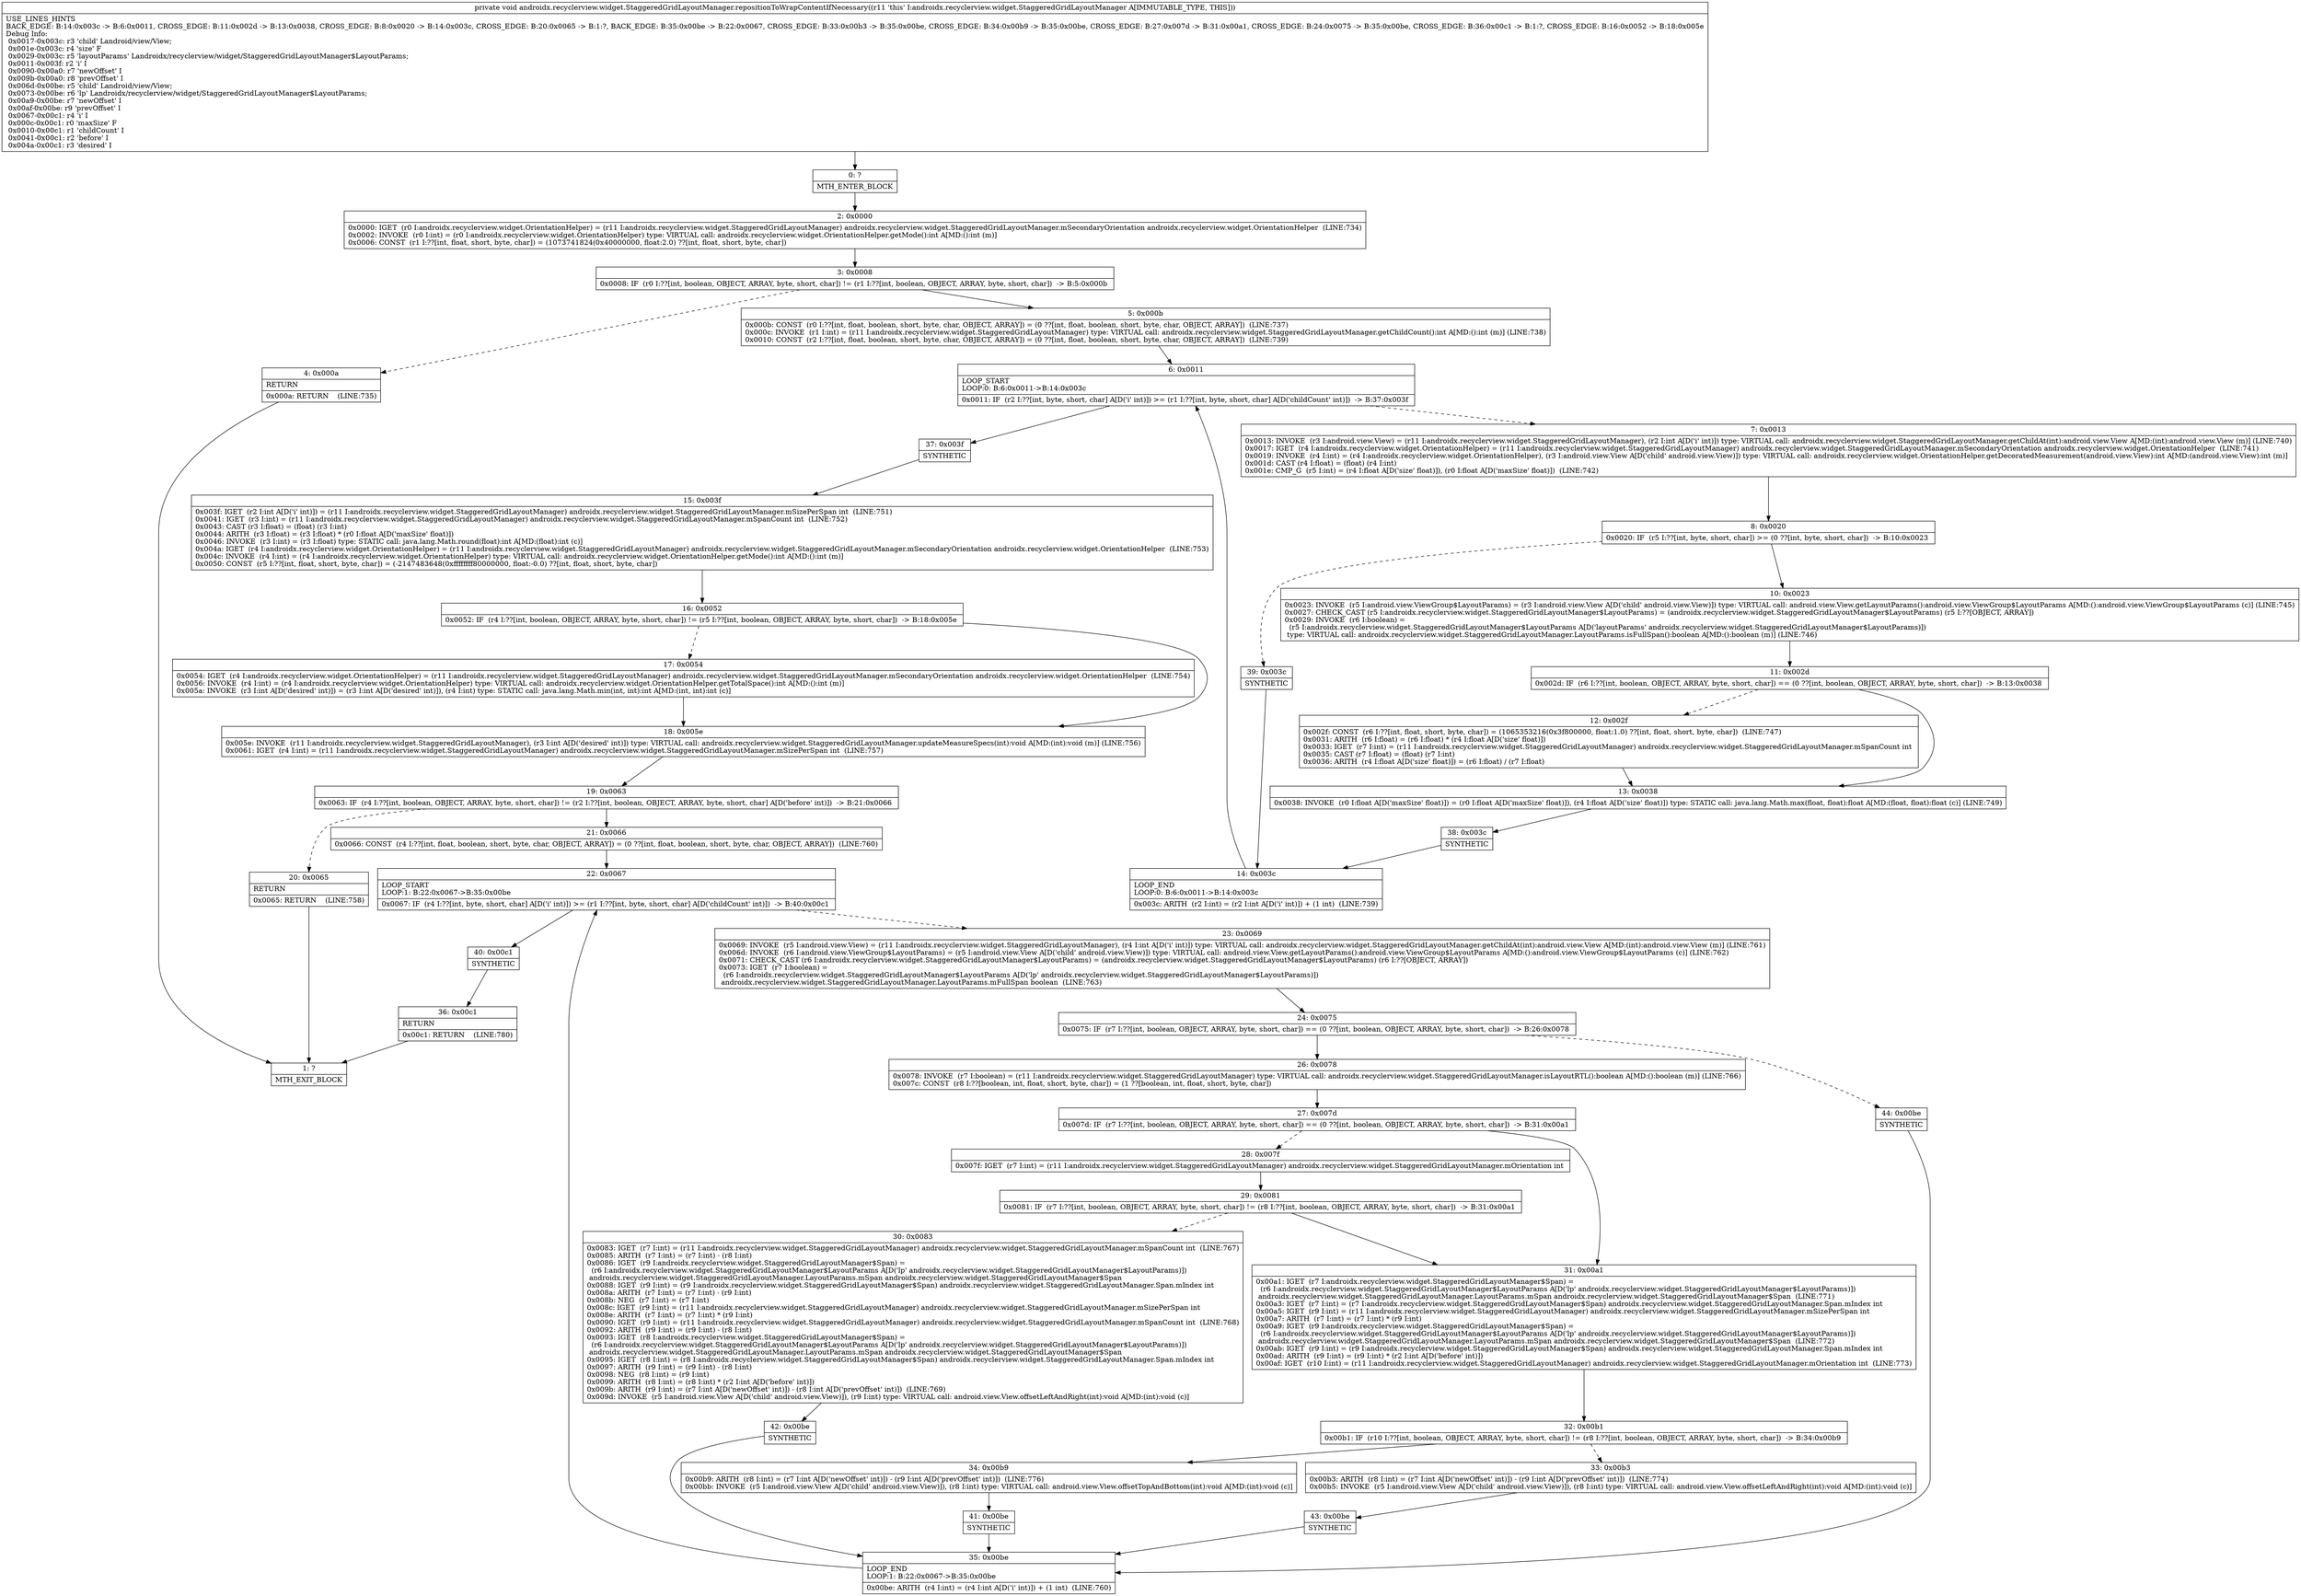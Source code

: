 digraph "CFG forandroidx.recyclerview.widget.StaggeredGridLayoutManager.repositionToWrapContentIfNecessary()V" {
Node_0 [shape=record,label="{0\:\ ?|MTH_ENTER_BLOCK\l}"];
Node_2 [shape=record,label="{2\:\ 0x0000|0x0000: IGET  (r0 I:androidx.recyclerview.widget.OrientationHelper) = (r11 I:androidx.recyclerview.widget.StaggeredGridLayoutManager) androidx.recyclerview.widget.StaggeredGridLayoutManager.mSecondaryOrientation androidx.recyclerview.widget.OrientationHelper  (LINE:734)\l0x0002: INVOKE  (r0 I:int) = (r0 I:androidx.recyclerview.widget.OrientationHelper) type: VIRTUAL call: androidx.recyclerview.widget.OrientationHelper.getMode():int A[MD:():int (m)]\l0x0006: CONST  (r1 I:??[int, float, short, byte, char]) = (1073741824(0x40000000, float:2.0) ??[int, float, short, byte, char]) \l}"];
Node_3 [shape=record,label="{3\:\ 0x0008|0x0008: IF  (r0 I:??[int, boolean, OBJECT, ARRAY, byte, short, char]) != (r1 I:??[int, boolean, OBJECT, ARRAY, byte, short, char])  \-\> B:5:0x000b \l}"];
Node_4 [shape=record,label="{4\:\ 0x000a|RETURN\l|0x000a: RETURN    (LINE:735)\l}"];
Node_1 [shape=record,label="{1\:\ ?|MTH_EXIT_BLOCK\l}"];
Node_5 [shape=record,label="{5\:\ 0x000b|0x000b: CONST  (r0 I:??[int, float, boolean, short, byte, char, OBJECT, ARRAY]) = (0 ??[int, float, boolean, short, byte, char, OBJECT, ARRAY])  (LINE:737)\l0x000c: INVOKE  (r1 I:int) = (r11 I:androidx.recyclerview.widget.StaggeredGridLayoutManager) type: VIRTUAL call: androidx.recyclerview.widget.StaggeredGridLayoutManager.getChildCount():int A[MD:():int (m)] (LINE:738)\l0x0010: CONST  (r2 I:??[int, float, boolean, short, byte, char, OBJECT, ARRAY]) = (0 ??[int, float, boolean, short, byte, char, OBJECT, ARRAY])  (LINE:739)\l}"];
Node_6 [shape=record,label="{6\:\ 0x0011|LOOP_START\lLOOP:0: B:6:0x0011\-\>B:14:0x003c\l|0x0011: IF  (r2 I:??[int, byte, short, char] A[D('i' int)]) \>= (r1 I:??[int, byte, short, char] A[D('childCount' int)])  \-\> B:37:0x003f \l}"];
Node_7 [shape=record,label="{7\:\ 0x0013|0x0013: INVOKE  (r3 I:android.view.View) = (r11 I:androidx.recyclerview.widget.StaggeredGridLayoutManager), (r2 I:int A[D('i' int)]) type: VIRTUAL call: androidx.recyclerview.widget.StaggeredGridLayoutManager.getChildAt(int):android.view.View A[MD:(int):android.view.View (m)] (LINE:740)\l0x0017: IGET  (r4 I:androidx.recyclerview.widget.OrientationHelper) = (r11 I:androidx.recyclerview.widget.StaggeredGridLayoutManager) androidx.recyclerview.widget.StaggeredGridLayoutManager.mSecondaryOrientation androidx.recyclerview.widget.OrientationHelper  (LINE:741)\l0x0019: INVOKE  (r4 I:int) = (r4 I:androidx.recyclerview.widget.OrientationHelper), (r3 I:android.view.View A[D('child' android.view.View)]) type: VIRTUAL call: androidx.recyclerview.widget.OrientationHelper.getDecoratedMeasurement(android.view.View):int A[MD:(android.view.View):int (m)]\l0x001d: CAST (r4 I:float) = (float) (r4 I:int) \l0x001e: CMP_G  (r5 I:int) = (r4 I:float A[D('size' float)]), (r0 I:float A[D('maxSize' float)])  (LINE:742)\l}"];
Node_8 [shape=record,label="{8\:\ 0x0020|0x0020: IF  (r5 I:??[int, byte, short, char]) \>= (0 ??[int, byte, short, char])  \-\> B:10:0x0023 \l}"];
Node_10 [shape=record,label="{10\:\ 0x0023|0x0023: INVOKE  (r5 I:android.view.ViewGroup$LayoutParams) = (r3 I:android.view.View A[D('child' android.view.View)]) type: VIRTUAL call: android.view.View.getLayoutParams():android.view.ViewGroup$LayoutParams A[MD:():android.view.ViewGroup$LayoutParams (c)] (LINE:745)\l0x0027: CHECK_CAST (r5 I:androidx.recyclerview.widget.StaggeredGridLayoutManager$LayoutParams) = (androidx.recyclerview.widget.StaggeredGridLayoutManager$LayoutParams) (r5 I:??[OBJECT, ARRAY]) \l0x0029: INVOKE  (r6 I:boolean) = \l  (r5 I:androidx.recyclerview.widget.StaggeredGridLayoutManager$LayoutParams A[D('layoutParams' androidx.recyclerview.widget.StaggeredGridLayoutManager$LayoutParams)])\l type: VIRTUAL call: androidx.recyclerview.widget.StaggeredGridLayoutManager.LayoutParams.isFullSpan():boolean A[MD:():boolean (m)] (LINE:746)\l}"];
Node_11 [shape=record,label="{11\:\ 0x002d|0x002d: IF  (r6 I:??[int, boolean, OBJECT, ARRAY, byte, short, char]) == (0 ??[int, boolean, OBJECT, ARRAY, byte, short, char])  \-\> B:13:0x0038 \l}"];
Node_12 [shape=record,label="{12\:\ 0x002f|0x002f: CONST  (r6 I:??[int, float, short, byte, char]) = (1065353216(0x3f800000, float:1.0) ??[int, float, short, byte, char])  (LINE:747)\l0x0031: ARITH  (r6 I:float) = (r6 I:float) * (r4 I:float A[D('size' float)]) \l0x0033: IGET  (r7 I:int) = (r11 I:androidx.recyclerview.widget.StaggeredGridLayoutManager) androidx.recyclerview.widget.StaggeredGridLayoutManager.mSpanCount int \l0x0035: CAST (r7 I:float) = (float) (r7 I:int) \l0x0036: ARITH  (r4 I:float A[D('size' float)]) = (r6 I:float) \/ (r7 I:float) \l}"];
Node_13 [shape=record,label="{13\:\ 0x0038|0x0038: INVOKE  (r0 I:float A[D('maxSize' float)]) = (r0 I:float A[D('maxSize' float)]), (r4 I:float A[D('size' float)]) type: STATIC call: java.lang.Math.max(float, float):float A[MD:(float, float):float (c)] (LINE:749)\l}"];
Node_38 [shape=record,label="{38\:\ 0x003c|SYNTHETIC\l}"];
Node_14 [shape=record,label="{14\:\ 0x003c|LOOP_END\lLOOP:0: B:6:0x0011\-\>B:14:0x003c\l|0x003c: ARITH  (r2 I:int) = (r2 I:int A[D('i' int)]) + (1 int)  (LINE:739)\l}"];
Node_39 [shape=record,label="{39\:\ 0x003c|SYNTHETIC\l}"];
Node_37 [shape=record,label="{37\:\ 0x003f|SYNTHETIC\l}"];
Node_15 [shape=record,label="{15\:\ 0x003f|0x003f: IGET  (r2 I:int A[D('i' int)]) = (r11 I:androidx.recyclerview.widget.StaggeredGridLayoutManager) androidx.recyclerview.widget.StaggeredGridLayoutManager.mSizePerSpan int  (LINE:751)\l0x0041: IGET  (r3 I:int) = (r11 I:androidx.recyclerview.widget.StaggeredGridLayoutManager) androidx.recyclerview.widget.StaggeredGridLayoutManager.mSpanCount int  (LINE:752)\l0x0043: CAST (r3 I:float) = (float) (r3 I:int) \l0x0044: ARITH  (r3 I:float) = (r3 I:float) * (r0 I:float A[D('maxSize' float)]) \l0x0046: INVOKE  (r3 I:int) = (r3 I:float) type: STATIC call: java.lang.Math.round(float):int A[MD:(float):int (c)]\l0x004a: IGET  (r4 I:androidx.recyclerview.widget.OrientationHelper) = (r11 I:androidx.recyclerview.widget.StaggeredGridLayoutManager) androidx.recyclerview.widget.StaggeredGridLayoutManager.mSecondaryOrientation androidx.recyclerview.widget.OrientationHelper  (LINE:753)\l0x004c: INVOKE  (r4 I:int) = (r4 I:androidx.recyclerview.widget.OrientationHelper) type: VIRTUAL call: androidx.recyclerview.widget.OrientationHelper.getMode():int A[MD:():int (m)]\l0x0050: CONST  (r5 I:??[int, float, short, byte, char]) = (\-2147483648(0xffffffff80000000, float:\-0.0) ??[int, float, short, byte, char]) \l}"];
Node_16 [shape=record,label="{16\:\ 0x0052|0x0052: IF  (r4 I:??[int, boolean, OBJECT, ARRAY, byte, short, char]) != (r5 I:??[int, boolean, OBJECT, ARRAY, byte, short, char])  \-\> B:18:0x005e \l}"];
Node_17 [shape=record,label="{17\:\ 0x0054|0x0054: IGET  (r4 I:androidx.recyclerview.widget.OrientationHelper) = (r11 I:androidx.recyclerview.widget.StaggeredGridLayoutManager) androidx.recyclerview.widget.StaggeredGridLayoutManager.mSecondaryOrientation androidx.recyclerview.widget.OrientationHelper  (LINE:754)\l0x0056: INVOKE  (r4 I:int) = (r4 I:androidx.recyclerview.widget.OrientationHelper) type: VIRTUAL call: androidx.recyclerview.widget.OrientationHelper.getTotalSpace():int A[MD:():int (m)]\l0x005a: INVOKE  (r3 I:int A[D('desired' int)]) = (r3 I:int A[D('desired' int)]), (r4 I:int) type: STATIC call: java.lang.Math.min(int, int):int A[MD:(int, int):int (c)]\l}"];
Node_18 [shape=record,label="{18\:\ 0x005e|0x005e: INVOKE  (r11 I:androidx.recyclerview.widget.StaggeredGridLayoutManager), (r3 I:int A[D('desired' int)]) type: VIRTUAL call: androidx.recyclerview.widget.StaggeredGridLayoutManager.updateMeasureSpecs(int):void A[MD:(int):void (m)] (LINE:756)\l0x0061: IGET  (r4 I:int) = (r11 I:androidx.recyclerview.widget.StaggeredGridLayoutManager) androidx.recyclerview.widget.StaggeredGridLayoutManager.mSizePerSpan int  (LINE:757)\l}"];
Node_19 [shape=record,label="{19\:\ 0x0063|0x0063: IF  (r4 I:??[int, boolean, OBJECT, ARRAY, byte, short, char]) != (r2 I:??[int, boolean, OBJECT, ARRAY, byte, short, char] A[D('before' int)])  \-\> B:21:0x0066 \l}"];
Node_20 [shape=record,label="{20\:\ 0x0065|RETURN\l|0x0065: RETURN    (LINE:758)\l}"];
Node_21 [shape=record,label="{21\:\ 0x0066|0x0066: CONST  (r4 I:??[int, float, boolean, short, byte, char, OBJECT, ARRAY]) = (0 ??[int, float, boolean, short, byte, char, OBJECT, ARRAY])  (LINE:760)\l}"];
Node_22 [shape=record,label="{22\:\ 0x0067|LOOP_START\lLOOP:1: B:22:0x0067\-\>B:35:0x00be\l|0x0067: IF  (r4 I:??[int, byte, short, char] A[D('i' int)]) \>= (r1 I:??[int, byte, short, char] A[D('childCount' int)])  \-\> B:40:0x00c1 \l}"];
Node_23 [shape=record,label="{23\:\ 0x0069|0x0069: INVOKE  (r5 I:android.view.View) = (r11 I:androidx.recyclerview.widget.StaggeredGridLayoutManager), (r4 I:int A[D('i' int)]) type: VIRTUAL call: androidx.recyclerview.widget.StaggeredGridLayoutManager.getChildAt(int):android.view.View A[MD:(int):android.view.View (m)] (LINE:761)\l0x006d: INVOKE  (r6 I:android.view.ViewGroup$LayoutParams) = (r5 I:android.view.View A[D('child' android.view.View)]) type: VIRTUAL call: android.view.View.getLayoutParams():android.view.ViewGroup$LayoutParams A[MD:():android.view.ViewGroup$LayoutParams (c)] (LINE:762)\l0x0071: CHECK_CAST (r6 I:androidx.recyclerview.widget.StaggeredGridLayoutManager$LayoutParams) = (androidx.recyclerview.widget.StaggeredGridLayoutManager$LayoutParams) (r6 I:??[OBJECT, ARRAY]) \l0x0073: IGET  (r7 I:boolean) = \l  (r6 I:androidx.recyclerview.widget.StaggeredGridLayoutManager$LayoutParams A[D('lp' androidx.recyclerview.widget.StaggeredGridLayoutManager$LayoutParams)])\l androidx.recyclerview.widget.StaggeredGridLayoutManager.LayoutParams.mFullSpan boolean  (LINE:763)\l}"];
Node_24 [shape=record,label="{24\:\ 0x0075|0x0075: IF  (r7 I:??[int, boolean, OBJECT, ARRAY, byte, short, char]) == (0 ??[int, boolean, OBJECT, ARRAY, byte, short, char])  \-\> B:26:0x0078 \l}"];
Node_26 [shape=record,label="{26\:\ 0x0078|0x0078: INVOKE  (r7 I:boolean) = (r11 I:androidx.recyclerview.widget.StaggeredGridLayoutManager) type: VIRTUAL call: androidx.recyclerview.widget.StaggeredGridLayoutManager.isLayoutRTL():boolean A[MD:():boolean (m)] (LINE:766)\l0x007c: CONST  (r8 I:??[boolean, int, float, short, byte, char]) = (1 ??[boolean, int, float, short, byte, char]) \l}"];
Node_27 [shape=record,label="{27\:\ 0x007d|0x007d: IF  (r7 I:??[int, boolean, OBJECT, ARRAY, byte, short, char]) == (0 ??[int, boolean, OBJECT, ARRAY, byte, short, char])  \-\> B:31:0x00a1 \l}"];
Node_28 [shape=record,label="{28\:\ 0x007f|0x007f: IGET  (r7 I:int) = (r11 I:androidx.recyclerview.widget.StaggeredGridLayoutManager) androidx.recyclerview.widget.StaggeredGridLayoutManager.mOrientation int \l}"];
Node_29 [shape=record,label="{29\:\ 0x0081|0x0081: IF  (r7 I:??[int, boolean, OBJECT, ARRAY, byte, short, char]) != (r8 I:??[int, boolean, OBJECT, ARRAY, byte, short, char])  \-\> B:31:0x00a1 \l}"];
Node_30 [shape=record,label="{30\:\ 0x0083|0x0083: IGET  (r7 I:int) = (r11 I:androidx.recyclerview.widget.StaggeredGridLayoutManager) androidx.recyclerview.widget.StaggeredGridLayoutManager.mSpanCount int  (LINE:767)\l0x0085: ARITH  (r7 I:int) = (r7 I:int) \- (r8 I:int) \l0x0086: IGET  (r9 I:androidx.recyclerview.widget.StaggeredGridLayoutManager$Span) = \l  (r6 I:androidx.recyclerview.widget.StaggeredGridLayoutManager$LayoutParams A[D('lp' androidx.recyclerview.widget.StaggeredGridLayoutManager$LayoutParams)])\l androidx.recyclerview.widget.StaggeredGridLayoutManager.LayoutParams.mSpan androidx.recyclerview.widget.StaggeredGridLayoutManager$Span \l0x0088: IGET  (r9 I:int) = (r9 I:androidx.recyclerview.widget.StaggeredGridLayoutManager$Span) androidx.recyclerview.widget.StaggeredGridLayoutManager.Span.mIndex int \l0x008a: ARITH  (r7 I:int) = (r7 I:int) \- (r9 I:int) \l0x008b: NEG  (r7 I:int) = (r7 I:int) \l0x008c: IGET  (r9 I:int) = (r11 I:androidx.recyclerview.widget.StaggeredGridLayoutManager) androidx.recyclerview.widget.StaggeredGridLayoutManager.mSizePerSpan int \l0x008e: ARITH  (r7 I:int) = (r7 I:int) * (r9 I:int) \l0x0090: IGET  (r9 I:int) = (r11 I:androidx.recyclerview.widget.StaggeredGridLayoutManager) androidx.recyclerview.widget.StaggeredGridLayoutManager.mSpanCount int  (LINE:768)\l0x0092: ARITH  (r9 I:int) = (r9 I:int) \- (r8 I:int) \l0x0093: IGET  (r8 I:androidx.recyclerview.widget.StaggeredGridLayoutManager$Span) = \l  (r6 I:androidx.recyclerview.widget.StaggeredGridLayoutManager$LayoutParams A[D('lp' androidx.recyclerview.widget.StaggeredGridLayoutManager$LayoutParams)])\l androidx.recyclerview.widget.StaggeredGridLayoutManager.LayoutParams.mSpan androidx.recyclerview.widget.StaggeredGridLayoutManager$Span \l0x0095: IGET  (r8 I:int) = (r8 I:androidx.recyclerview.widget.StaggeredGridLayoutManager$Span) androidx.recyclerview.widget.StaggeredGridLayoutManager.Span.mIndex int \l0x0097: ARITH  (r9 I:int) = (r9 I:int) \- (r8 I:int) \l0x0098: NEG  (r8 I:int) = (r9 I:int) \l0x0099: ARITH  (r8 I:int) = (r8 I:int) * (r2 I:int A[D('before' int)]) \l0x009b: ARITH  (r9 I:int) = (r7 I:int A[D('newOffset' int)]) \- (r8 I:int A[D('prevOffset' int)])  (LINE:769)\l0x009d: INVOKE  (r5 I:android.view.View A[D('child' android.view.View)]), (r9 I:int) type: VIRTUAL call: android.view.View.offsetLeftAndRight(int):void A[MD:(int):void (c)]\l}"];
Node_42 [shape=record,label="{42\:\ 0x00be|SYNTHETIC\l}"];
Node_35 [shape=record,label="{35\:\ 0x00be|LOOP_END\lLOOP:1: B:22:0x0067\-\>B:35:0x00be\l|0x00be: ARITH  (r4 I:int) = (r4 I:int A[D('i' int)]) + (1 int)  (LINE:760)\l}"];
Node_31 [shape=record,label="{31\:\ 0x00a1|0x00a1: IGET  (r7 I:androidx.recyclerview.widget.StaggeredGridLayoutManager$Span) = \l  (r6 I:androidx.recyclerview.widget.StaggeredGridLayoutManager$LayoutParams A[D('lp' androidx.recyclerview.widget.StaggeredGridLayoutManager$LayoutParams)])\l androidx.recyclerview.widget.StaggeredGridLayoutManager.LayoutParams.mSpan androidx.recyclerview.widget.StaggeredGridLayoutManager$Span  (LINE:771)\l0x00a3: IGET  (r7 I:int) = (r7 I:androidx.recyclerview.widget.StaggeredGridLayoutManager$Span) androidx.recyclerview.widget.StaggeredGridLayoutManager.Span.mIndex int \l0x00a5: IGET  (r9 I:int) = (r11 I:androidx.recyclerview.widget.StaggeredGridLayoutManager) androidx.recyclerview.widget.StaggeredGridLayoutManager.mSizePerSpan int \l0x00a7: ARITH  (r7 I:int) = (r7 I:int) * (r9 I:int) \l0x00a9: IGET  (r9 I:androidx.recyclerview.widget.StaggeredGridLayoutManager$Span) = \l  (r6 I:androidx.recyclerview.widget.StaggeredGridLayoutManager$LayoutParams A[D('lp' androidx.recyclerview.widget.StaggeredGridLayoutManager$LayoutParams)])\l androidx.recyclerview.widget.StaggeredGridLayoutManager.LayoutParams.mSpan androidx.recyclerview.widget.StaggeredGridLayoutManager$Span  (LINE:772)\l0x00ab: IGET  (r9 I:int) = (r9 I:androidx.recyclerview.widget.StaggeredGridLayoutManager$Span) androidx.recyclerview.widget.StaggeredGridLayoutManager.Span.mIndex int \l0x00ad: ARITH  (r9 I:int) = (r9 I:int) * (r2 I:int A[D('before' int)]) \l0x00af: IGET  (r10 I:int) = (r11 I:androidx.recyclerview.widget.StaggeredGridLayoutManager) androidx.recyclerview.widget.StaggeredGridLayoutManager.mOrientation int  (LINE:773)\l}"];
Node_32 [shape=record,label="{32\:\ 0x00b1|0x00b1: IF  (r10 I:??[int, boolean, OBJECT, ARRAY, byte, short, char]) != (r8 I:??[int, boolean, OBJECT, ARRAY, byte, short, char])  \-\> B:34:0x00b9 \l}"];
Node_33 [shape=record,label="{33\:\ 0x00b3|0x00b3: ARITH  (r8 I:int) = (r7 I:int A[D('newOffset' int)]) \- (r9 I:int A[D('prevOffset' int)])  (LINE:774)\l0x00b5: INVOKE  (r5 I:android.view.View A[D('child' android.view.View)]), (r8 I:int) type: VIRTUAL call: android.view.View.offsetLeftAndRight(int):void A[MD:(int):void (c)]\l}"];
Node_43 [shape=record,label="{43\:\ 0x00be|SYNTHETIC\l}"];
Node_34 [shape=record,label="{34\:\ 0x00b9|0x00b9: ARITH  (r8 I:int) = (r7 I:int A[D('newOffset' int)]) \- (r9 I:int A[D('prevOffset' int)])  (LINE:776)\l0x00bb: INVOKE  (r5 I:android.view.View A[D('child' android.view.View)]), (r8 I:int) type: VIRTUAL call: android.view.View.offsetTopAndBottom(int):void A[MD:(int):void (c)]\l}"];
Node_41 [shape=record,label="{41\:\ 0x00be|SYNTHETIC\l}"];
Node_44 [shape=record,label="{44\:\ 0x00be|SYNTHETIC\l}"];
Node_40 [shape=record,label="{40\:\ 0x00c1|SYNTHETIC\l}"];
Node_36 [shape=record,label="{36\:\ 0x00c1|RETURN\l|0x00c1: RETURN    (LINE:780)\l}"];
MethodNode[shape=record,label="{private void androidx.recyclerview.widget.StaggeredGridLayoutManager.repositionToWrapContentIfNecessary((r11 'this' I:androidx.recyclerview.widget.StaggeredGridLayoutManager A[IMMUTABLE_TYPE, THIS]))  | USE_LINES_HINTS\lBACK_EDGE: B:14:0x003c \-\> B:6:0x0011, CROSS_EDGE: B:11:0x002d \-\> B:13:0x0038, CROSS_EDGE: B:8:0x0020 \-\> B:14:0x003c, CROSS_EDGE: B:20:0x0065 \-\> B:1:?, BACK_EDGE: B:35:0x00be \-\> B:22:0x0067, CROSS_EDGE: B:33:0x00b3 \-\> B:35:0x00be, CROSS_EDGE: B:34:0x00b9 \-\> B:35:0x00be, CROSS_EDGE: B:27:0x007d \-\> B:31:0x00a1, CROSS_EDGE: B:24:0x0075 \-\> B:35:0x00be, CROSS_EDGE: B:36:0x00c1 \-\> B:1:?, CROSS_EDGE: B:16:0x0052 \-\> B:18:0x005e\lDebug Info:\l  0x0017\-0x003c: r3 'child' Landroid\/view\/View;\l  0x001e\-0x003c: r4 'size' F\l  0x0029\-0x003c: r5 'layoutParams' Landroidx\/recyclerview\/widget\/StaggeredGridLayoutManager$LayoutParams;\l  0x0011\-0x003f: r2 'i' I\l  0x0090\-0x00a0: r7 'newOffset' I\l  0x009b\-0x00a0: r8 'prevOffset' I\l  0x006d\-0x00be: r5 'child' Landroid\/view\/View;\l  0x0073\-0x00be: r6 'lp' Landroidx\/recyclerview\/widget\/StaggeredGridLayoutManager$LayoutParams;\l  0x00a9\-0x00be: r7 'newOffset' I\l  0x00af\-0x00be: r9 'prevOffset' I\l  0x0067\-0x00c1: r4 'i' I\l  0x000c\-0x00c1: r0 'maxSize' F\l  0x0010\-0x00c1: r1 'childCount' I\l  0x0041\-0x00c1: r2 'before' I\l  0x004a\-0x00c1: r3 'desired' I\l}"];
MethodNode -> Node_0;Node_0 -> Node_2;
Node_2 -> Node_3;
Node_3 -> Node_4[style=dashed];
Node_3 -> Node_5;
Node_4 -> Node_1;
Node_5 -> Node_6;
Node_6 -> Node_7[style=dashed];
Node_6 -> Node_37;
Node_7 -> Node_8;
Node_8 -> Node_10;
Node_8 -> Node_39[style=dashed];
Node_10 -> Node_11;
Node_11 -> Node_12[style=dashed];
Node_11 -> Node_13;
Node_12 -> Node_13;
Node_13 -> Node_38;
Node_38 -> Node_14;
Node_14 -> Node_6;
Node_39 -> Node_14;
Node_37 -> Node_15;
Node_15 -> Node_16;
Node_16 -> Node_17[style=dashed];
Node_16 -> Node_18;
Node_17 -> Node_18;
Node_18 -> Node_19;
Node_19 -> Node_20[style=dashed];
Node_19 -> Node_21;
Node_20 -> Node_1;
Node_21 -> Node_22;
Node_22 -> Node_23[style=dashed];
Node_22 -> Node_40;
Node_23 -> Node_24;
Node_24 -> Node_26;
Node_24 -> Node_44[style=dashed];
Node_26 -> Node_27;
Node_27 -> Node_28[style=dashed];
Node_27 -> Node_31;
Node_28 -> Node_29;
Node_29 -> Node_30[style=dashed];
Node_29 -> Node_31;
Node_30 -> Node_42;
Node_42 -> Node_35;
Node_35 -> Node_22;
Node_31 -> Node_32;
Node_32 -> Node_33[style=dashed];
Node_32 -> Node_34;
Node_33 -> Node_43;
Node_43 -> Node_35;
Node_34 -> Node_41;
Node_41 -> Node_35;
Node_44 -> Node_35;
Node_40 -> Node_36;
Node_36 -> Node_1;
}

